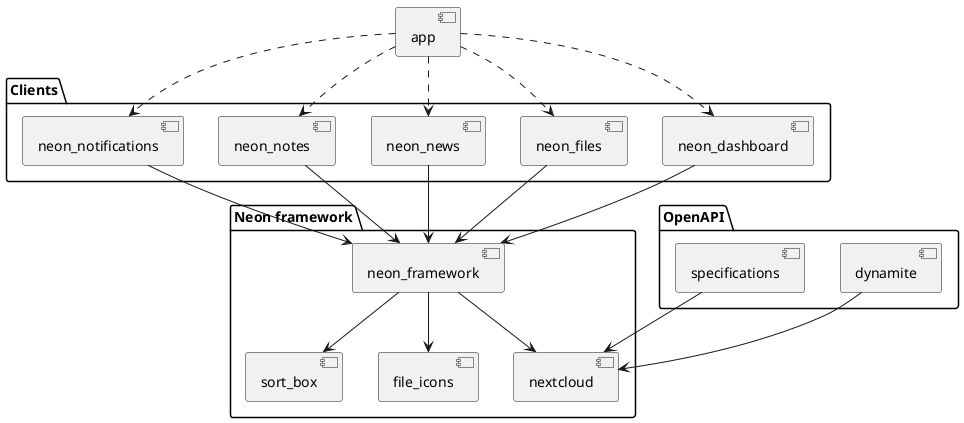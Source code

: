 @startuml architecture

package "Neon framework" {
    component neon_framework
    component nextcloud
    component sort_box
    component file_icons
}

package "Clients" {
    component neon_dashboard
    component neon_files
    component neon_news
    component neon_notes
    component neon_notifications
}

package "OpenAPI" {
    component dynamite
    component specifications
}

component app

app ..> neon_dashboard
app ..> neon_files
app ..> neon_news
app ..> neon_notes
app ..> neon_notifications

neon_dashboard --> neon_framework
neon_files --> neon_framework
neon_news --> neon_framework
neon_notes --> neon_framework
neon_notifications --> neon_framework


neon_framework --> nextcloud
neon_framework --> sort_box
neon_framework --> file_icons

dynamite --> nextcloud
specifications --> nextcloud

@enduml
